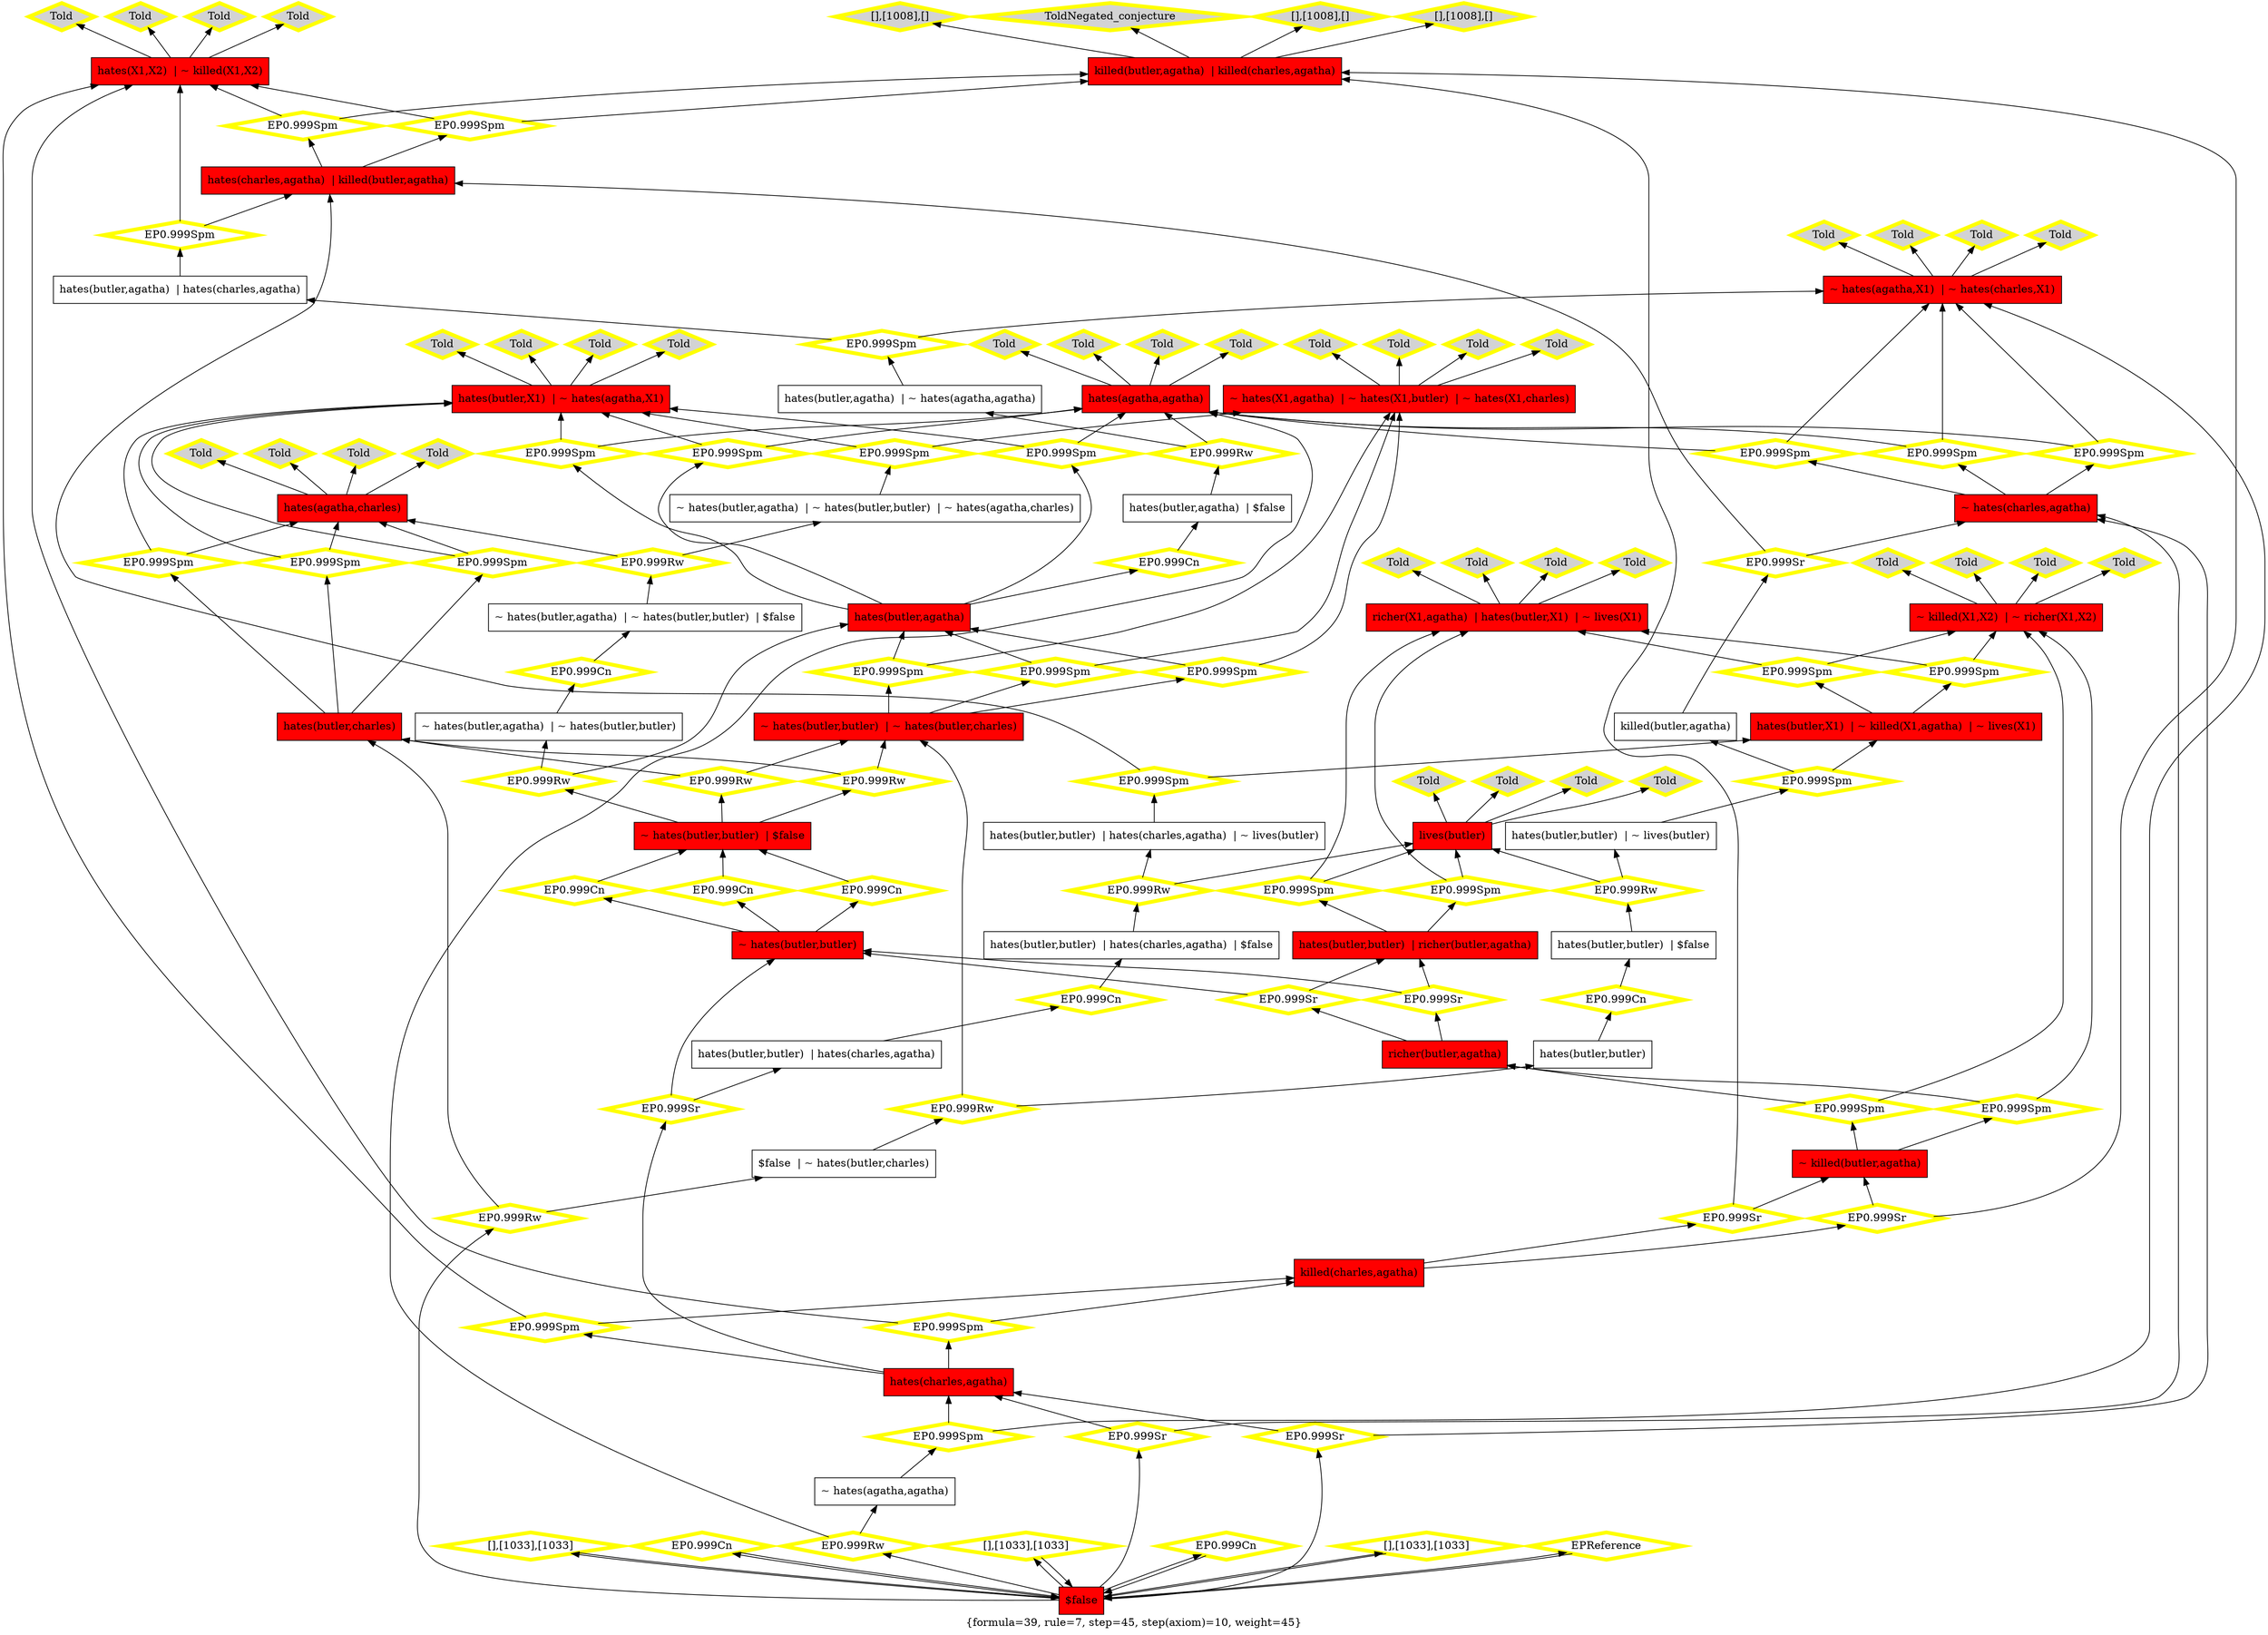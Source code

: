 digraph g 
{ rankdir=BT;
 labelloc=b label="{formula=39, rule=7, step=45, step(axiom)=10, weight=45}"  
 "x_957" [ color="black" shape="box" label="~ killed(X1,X2)  | ~ richer(X1,X2)" fillcolor="red" style="filled"  ];
  "x_846" [ color="black" shape="box" label="hates(butler,X1)  | ~ hates(agatha,X1)" fillcolor="red" style="filled"  ];
  "x_959" [ color="black" shape="box" label="~ hates(butler,agatha)  | ~ hates(butler,butler)  | $false" fillcolor="white" style="filled"  ];
  "x_849" [ color="black" shape="box" label="hates(butler,butler)  | richer(butler,agatha)" fillcolor="red" style="filled"  ];
  "x_966" [ color="black" shape="box" label="richer(butler,agatha)" fillcolor="red" style="filled"  ];
  "x_882" [ color="black" shape="box" label="hates(butler,agatha)" fillcolor="red" style="filled"  ];
  "x_1008" [ color="black" shape="box" label="killed(butler,agatha)  | killed(charles,agatha)" fillcolor="red" style="filled"  ];
  "x_1033" [ color="black" shape="box" label="$false" fillcolor="red" style="filled"  ];
  "x_1008" [ color="black" shape="box" label="killed(butler,agatha)  | killed(charles,agatha)" fillcolor="red" style="filled"  ];
  "x_1029" [ color="black" shape="box" label="~ hates(X1,agatha)  | ~ hates(X1,butler)  | ~ hates(X1,charles)" fillcolor="red" style="filled"  ];
  "x_1003" [ URL="http://inference-web.org/proofs/tptp/Solutions/PUZ/PUZ001-1/EP---1.1/answer.owl#ns_9_conclusion" color="black" shape="box" label="hates(X1,X2)  | ~ killed(X1,X2)" fillcolor="red" style="filled"  ];
  "x_974" [ URL="http://inference-web.org/proofs/tptp/Solutions/PUZ/PUZ001-1/EP---1.1/answer.owl#ns_29_conclusion" color="black" shape="box" label="hates(butler,butler)  | ~ lives(butler)" fillcolor="white" style="filled"  ];
  "x_858" [ URL="http://inference-web.org/proofs/tptp/Solutions/PUZ/PUZ001-1/EP---1.1/answer.owl#ns_18_conclusion" color="black" shape="box" label="hates(butler,X1)  | ~ killed(X1,agatha)  | ~ lives(X1)" fillcolor="red" style="filled"  ];
  "x_861" [ color="black" shape="box" label="~ hates(agatha,agatha)" fillcolor="white" style="filled"  ];
  "x_1055" [ color="black" shape="box" label="~ hates(charles,agatha)" fillcolor="red" style="filled"  ];
  "x_849" [ color="black" shape="box" label="hates(butler,butler)  | richer(butler,agatha)" fillcolor="red" style="filled"  ];
  "x_1005" [ color="black" shape="box" label="~ hates(butler,butler)  | $false" fillcolor="red" style="filled"  ];
  "x_1033" [ color="black" shape="box" label="$false" fillcolor="red" style="filled"  ];
  "x_863" [ color="black" shape="box" label="hates(agatha,charles)" fillcolor="red" style="filled"  ];
  "x_1033" [ URL="http://inference-web.org/proofs/tptp/Solutions/PUZ/PUZ001-1/EP---1.1/answer.owl#ns_35_conclusion" color="black" shape="box" label="$false" fillcolor="red" style="filled"  ];
  "x_884" [ color="black" shape="box" label="~ hates(butler,butler)" fillcolor="red" style="filled"  ];
  "x_988" [ color="black" shape="box" label="hates(butler,agatha)  | hates(charles,agatha)" fillcolor="white" style="filled"  ];
  "x_901" [ URL="http://inference-web.org/proofs/tptp/Solutions/PUZ/PUZ001-1/EP---1.1/answer.owl#ns_11_conclusion" color="black" shape="box" label="richer(X1,agatha)  | hates(butler,X1)  | ~ lives(X1)" fillcolor="red" style="filled"  ];
  "x_882" [ URL="http://inference-web.org/proofs/tptp/Solutions/PUZ/PUZ001-1/EP---1.1/answer.owl#ns_14_conclusion" color="black" shape="box" label="hates(butler,agatha)" fillcolor="red" style="filled"  ];
  "x_995" [ color="black" shape="box" label="hates(butler,butler)  | hates(charles,agatha)" fillcolor="white" style="filled"  ];
  "x_1003" [ color="black" shape="box" label="hates(X1,X2)  | ~ killed(X1,X2)" fillcolor="red" style="filled"  ];
  "x_868" [ color="black" shape="box" label="hates(charles,agatha)" fillcolor="red" style="filled"  ];
  "x_999" [ color="black" shape="box" label="~ killed(butler,agatha)" fillcolor="red" style="filled"  ];
  "x_1001" [ color="black" shape="box" label="hates(butler,agatha)  | $false" fillcolor="white" style="filled"  ];
  "x_966" [ color="black" shape="box" label="richer(butler,agatha)" fillcolor="red" style="filled"  ];
  "x_1052" [ color="black" shape="box" label="hates(agatha,agatha)" fillcolor="red" style="filled"  ];
  "x_1052" [ color="black" shape="box" label="hates(agatha,agatha)" fillcolor="red" style="filled"  ];
  "x_1003" [ color="black" shape="box" label="hates(X1,X2)  | ~ killed(X1,X2)" fillcolor="red" style="filled"  ];
  "x_1004" [ color="black" shape="box" label="lives(butler)" fillcolor="red" style="filled"  ];
  "x_1005" [ color="black" shape="box" label="$false  | ~ hates(butler,butler)" fillcolor="red" style="filled"  ];
  "x_873" [ color="black" shape="box" label="~ hates(butler,agatha)  | ~ hates(butler,butler)  | ~ hates(agatha,charles)" fillcolor="white" style="filled"  ];
  "x_1033" [ color="black" shape="box" label="$false" fillcolor="red" style="filled"  ];
  "x_901" [ color="black" shape="box" label="richer(X1,agatha)  | hates(butler,X1)  | ~ lives(X1)" fillcolor="red" style="filled"  ];
  "x_1008" [ color="black" shape="box" label="killed(butler,agatha)  | killed(charles,agatha)" fillcolor="red" style="filled"  ];
  "x_1003" [ color="black" shape="box" label="hates(X1,X2)  | ~ killed(X1,X2)" fillcolor="red" style="filled"  ];
  "x_1055" [ color="black" shape="box" label="~ hates(charles,agatha)" fillcolor="red" style="filled"  ];
  "x_1033" [ color="black" shape="box" label="$false" fillcolor="red" style="filled"  ];
  "x_893" [ URL="http://inference-web.org/proofs/tptp/Solutions/PUZ/PUZ001-1/EP---1.1/answer.owl#ns_15_conclusion" color="black" shape="box" label="hates(butler,charles)" fillcolor="red" style="filled"  ];
  "x_882" [ color="black" shape="box" label="hates(butler,agatha)" fillcolor="red" style="filled"  ];
  "x_884" [ color="black" shape="box" label="~ hates(butler,butler)" fillcolor="red" style="filled"  ];
  "x_868" [ color="black" shape="box" label="hates(charles,agatha)" fillcolor="red" style="filled"  ];
  "x_1004" [ color="black" shape="box" label="lives(butler)" fillcolor="red" style="filled"  ];
  "x_863" [ color="black" shape="box" label="hates(agatha,charles)" fillcolor="red" style="filled"  ];
  "x_1033" [ URL="http://inference-web.org/proofs/tptp/Solutions/PUZ/PUZ001-1/EP---1.1/answer.owl#ns_33_conclusion" color="black" shape="box" label="$false  | $false" fillcolor="red" style="filled"  ];
  "x_1025" [ color="black" shape="box" label="~ hates(agatha,X1)  | ~ hates(charles,X1)" fillcolor="red" style="filled"  ];
  "x_1025" [ URL="http://inference-web.org/proofs/tptp/Solutions/PUZ/PUZ001-1/EP---1.1/answer.owl#ns_5_conclusion" color="black" shape="box" label="~ hates(agatha,X1)  | ~ hates(charles,X1)" fillcolor="red" style="filled"  ];
  "x_893" [ color="black" shape="box" label="hates(butler,charles)" fillcolor="red" style="filled"  ];
  "x_901" [ color="black" shape="box" label="richer(X1,agatha)  | hates(butler,X1)  | ~ lives(X1)" fillcolor="red" style="filled"  ];
  "x_1029" [ color="black" shape="box" label="~ hates(X1,agatha)  | ~ hates(X1,butler)  | ~ hates(X1,charles)" fillcolor="red" style="filled"  ];
  "x_1028" [ URL="http://inference-web.org/proofs/tptp/Solutions/PUZ/PUZ001-1/EP---1.1/answer.owl#ns_31_conclusion" color="black" shape="box" label="hates(butler,butler)" fillcolor="white" style="filled"  ];
  "x_1030" [ color="black" shape="box" label="~ hates(butler,agatha)  | ~ hates(butler,butler)" fillcolor="white" style="filled"  ];
  "x_900" [ color="black" shape="box" label="hates(butler,agatha)  | ~ hates(agatha,agatha)" fillcolor="white" style="filled"  ];
  "x_901" [ color="black" shape="box" label="richer(X1,agatha)  | hates(butler,X1)  | ~ lives(X1)" fillcolor="red" style="filled"  ];
  "x_1033" [ URL="http://inference-web.org/proofs/tptp/Solutions/PUZ/PUZ001-1/EP---1.1/answer.owl#ns_34_conclusion" color="black" shape="box" label="$false" fillcolor="red" style="filled"  ];
  "x_1033" [ color="black" shape="box" label="$false" fillcolor="red" style="filled"  ];
  "x_902" [ color="black" shape="box" label="~ hates(butler,butler)  | ~ hates(butler,charles)" fillcolor="red" style="filled"  ];
  "x_924" [ URL="http://inference-web.org/proofs/tptp/Solutions/PUZ/PUZ001-1/EP---1.1/answer.owl#ns_13_conclusion" color="black" shape="box" label="hates(charles,agatha)  | killed(butler,agatha)" fillcolor="red" style="filled"  ];
  "x_863" [ color="black" shape="box" label="hates(agatha,charles)" fillcolor="red" style="filled"  ];
  "x_1033" [ color="black" shape="box" label="$false" fillcolor="red" style="filled"  ];
  "x_1004" [ URL="http://inference-web.org/proofs/tptp/Solutions/PUZ/PUZ001-1/EP---1.1/answer.owl#ns_2_conclusion" color="black" shape="box" label="lives(butler)" fillcolor="red" style="filled"  ];
  "x_957" [ color="black" shape="box" label="~ killed(X1,X2)  | ~ richer(X1,X2)" fillcolor="red" style="filled"  ];
  "x_1025" [ color="black" shape="box" label="~ hates(agatha,X1)  | ~ hates(charles,X1)" fillcolor="red" style="filled"  ];
  "x_902" [ color="black" shape="box" label="~ hates(butler,butler)  | ~ hates(butler,charles)" fillcolor="red" style="filled"  ];
  "x_1004" [ color="black" shape="box" label="lives(butler)" fillcolor="red" style="filled"  ];
  "x_846" [ color="black" shape="box" label="hates(butler,X1)  | ~ hates(agatha,X1)" fillcolor="red" style="filled"  ];
  "x_1008" [ URL="http://inference-web.org/proofs/tptp/Solutions/PUZ/PUZ001-1/EP---1.1/answer.owl#ns_12_conclusion" color="black" shape="box" label="killed(butler,agatha)  | killed(charles,agatha)" fillcolor="red" style="filled"  ];
  "x_858" [ color="black" shape="box" label="hates(butler,X1)  | ~ killed(X1,agatha)  | ~ lives(X1)" fillcolor="red" style="filled"  ];
  "x_1005" [ color="black" shape="box" label="~ hates(butler,butler)  | $false" fillcolor="red" style="filled"  ];
  "x_924" [ color="black" shape="box" label="hates(charles,agatha)  | killed(butler,agatha)" fillcolor="red" style="filled"  ];
  "x_1052" [ color="black" shape="box" label="hates(agatha,agatha)" fillcolor="red" style="filled"  ];
  "x_957" [ URL="http://inference-web.org/proofs/tptp/Solutions/PUZ/PUZ001-1/EP---1.1/answer.owl#ns_4_conclusion" color="black" shape="box" label="~ killed(X1,X2)  | ~ richer(X1,X2)" fillcolor="red" style="filled"  ];
  "x_1033" [ color="black" shape="box" label="$false" fillcolor="red" style="filled"  ];
  "x_1025" [ color="black" shape="box" label="~ hates(agatha,X1)  | ~ hates(charles,X1)" fillcolor="red" style="filled"  ];
  "x_1055" [ URL="http://inference-web.org/proofs/tptp/Solutions/PUZ/PUZ001-1/EP---1.1/answer.owl#ns_16_conclusion" color="black" shape="box" label="~ hates(charles,agatha)" fillcolor="red" style="filled"  ];
  "x_902" [ URL="http://inference-web.org/proofs/tptp/Solutions/PUZ/PUZ001-1/EP---1.1/answer.owl#ns_22_conclusion" color="black" shape="box" label="~ hates(butler,butler)  | ~ hates(butler,charles)" fillcolor="red" style="filled"  ];
  "x_868" [ color="black" shape="box" label="hates(charles,agatha)" fillcolor="red" style="filled"  ];
  "x_1080" [ color="black" shape="box" label="killed(charles,agatha)" fillcolor="red" style="filled"  ];
  "x_846" [ URL="http://inference-web.org/proofs/tptp/Solutions/PUZ/PUZ001-1/EP---1.1/answer.owl#ns_10_conclusion" color="black" shape="box" label="hates(butler,X1)  | ~ hates(agatha,X1)" fillcolor="red" style="filled"  ];
  "x_935" [ color="black" shape="box" label="hates(butler,butler)  | hates(charles,agatha)  | $false" fillcolor="white" style="filled"  ];
  "x_863" [ URL="http://inference-web.org/proofs/tptp/Solutions/PUZ/PUZ001-1/EP---1.1/answer.owl#ns_8_conclusion" color="black" shape="box" label="hates(agatha,charles)" fillcolor="red" style="filled"  ];
  "x_938" [ URL="http://inference-web.org/proofs/tptp/Solutions/PUZ/PUZ001-1/EP---1.1/answer.owl#ns_32_conclusion" color="black" shape="box" label="$false  | ~ hates(butler,charles)" fillcolor="white" style="filled"  ];
  "x_846" [ color="black" shape="box" label="hates(butler,X1)  | ~ hates(agatha,X1)" fillcolor="red" style="filled"  ];
  "x_957" [ color="black" shape="box" label="~ killed(X1,X2)  | ~ richer(X1,X2)" fillcolor="red" style="filled"  ];
  "x_999" [ color="black" shape="box" label="~ killed(butler,agatha)" fillcolor="red" style="filled"  ];
  "x_884" [ color="black" shape="box" label="~ hates(butler,butler)" fillcolor="red" style="filled"  ];
  "x_1052" [ URL="http://inference-web.org/proofs/tptp/Solutions/PUZ/PUZ001-1/EP---1.1/answer.owl#ns_7_conclusion" color="black" shape="box" label="hates(agatha,agatha)" fillcolor="red" style="filled"  ];
  "x_893" [ color="black" shape="box" label="hates(butler,charles)" fillcolor="red" style="filled"  ];
  "x_1029" [ color="black" shape="box" label="~ hates(X1,agatha)  | ~ hates(X1,butler)  | ~ hates(X1,charles)" fillcolor="red" style="filled"  ];
  "x_950" [ URL="http://inference-web.org/proofs/tptp/Solutions/PUZ/PUZ001-1/EP---1.1/answer.owl#ns_30_conclusion" color="black" shape="box" label="hates(butler,butler)  | $false" fillcolor="white" style="filled"  ];
  "x_1029" [ URL="http://inference-web.org/proofs/tptp/Solutions/PUZ/PUZ001-1/EP---1.1/answer.owl#ns_6_conclusion" color="black" shape="box" label="~ hates(X1,agatha)  | ~ hates(X1,butler)  | ~ hates(X1,charles)" fillcolor="red" style="filled"  ];
  "x_952" [ color="black" shape="box" label="hates(butler,butler)  | hates(charles,agatha)  | ~ lives(butler)" fillcolor="white" style="filled"  ];
  "x_1080" [ color="black" shape="box" label="killed(charles,agatha)" fillcolor="red" style="filled"  ];
  "x_1081" [ URL="http://inference-web.org/proofs/tptp/Solutions/PUZ/PUZ001-1/EP---1.1/answer.owl#ns_25_conclusion" color="black" shape="box" label="killed(butler,agatha)" fillcolor="white" style="filled"  ];
  "x_882" [ color="black" shape="box" label="hates(butler,agatha)" fillcolor="red" style="filled"  ];
  "-18798af8:1242f141842:-7596" [ URL="http://browser.inference-web.org/iwbrowser/BrowseNodeSet?url=http%3A%2F%2Finference-web.org%2Fproofs%2Ftptp%2FSolutions%2FPUZ%2FPUZ001-1%2FEP---1.1pre%2Fanswer.owl%23ns_27" color="yellow" shape="diamond" label="EP0.999Cn" fillcolor="white" style="filled" penwidth="5"  ];
  "x_995" -> "-18798af8:1242f141842:-7596";
  "-18798af8:1242f141842:-7596" -> "x_935";
  "-18798af8:1242f141842:-762e" [ URL="http://browser.inference-web.org/iwbrowser/BrowseNodeSet?url=http%3A%2F%2Finference-web.org%2Fproofs%2Ftptp%2FSolutions%2FPUZ%2FPUZ001-1%2FEP---1.1%2Fanswer.owl%23ns_2" color="yellow" shape="diamond" label="Told" fillcolor="lightgrey" style="filled" penwidth="5"  ];
  "x_1004" -> "-18798af8:1242f141842:-762e";
  "-18798af8:1242f141842:-76c9" [ URL="http://browser.inference-web.org/iwbrowser/BrowseNodeSet?url=http%3A%2F%2Finference-web.org%2Fproofs%2Ftptp%2FSolutions%2FPUZ%2FPUZ001-1%2FEP---0.999%2Fanswer.owl%23ns_11" color="yellow" shape="diamond" label="Told" fillcolor="lightgrey" style="filled" penwidth="5"  ];
  "x_901" -> "-18798af8:1242f141842:-76c9";
  "-18798af8:1242f141842:-76ba" [ URL="http://browser.inference-web.org/iwbrowser/BrowseNodeSet?url=http%3A%2F%2Finference-web.org%2Fproofs%2Ftptp%2FSolutions%2FPUZ%2FPUZ001-1%2FEP---0.999%2Fanswer.owl%23ns_9" color="yellow" shape="diamond" label="Told" fillcolor="lightgrey" style="filled" penwidth="5"  ];
  "x_1003" -> "-18798af8:1242f141842:-76ba";
  "-18798af8:1242f141842:-7607" [ URL="http://browser.inference-web.org/iwbrowser/BrowseNodeSet?url=http%3A%2F%2Finference-web.org%2Fproofs%2Ftptp%2FSolutions%2FPUZ%2FPUZ001-1%2FEP---1.1%2Fanswer.owl%23ns_14" color="yellow" shape="diamond" label="EP0.999Spm" fillcolor="white" style="filled" penwidth="5"  ];
  "x_882" -> "-18798af8:1242f141842:-7607";
  "-18798af8:1242f141842:-7607" -> "x_846";
  "-18798af8:1242f141842:-7607" -> "x_1052";
  "-18798af8:1242f141842:-7713" [ URL="http://browser.inference-web.org/iwbrowser/BrowseNodeSet?url=http%3A%2F%2Finference-web.org%2Fproofs%2Ftptp%2FSolutions%2FPUZ%2FPUZ001-1%2FEP---0.999%2Fanswer.owl%23ns_7" color="yellow" shape="diamond" label="Told" fillcolor="lightgrey" style="filled" penwidth="5"  ];
  "x_1052" -> "-18798af8:1242f141842:-7713";
  "-18798af8:1242f141842:-771d" [ URL="http://browser.inference-web.org/iwbrowser/BrowseNodeSet?url=http%3A%2F%2Finference-web.org%2Fproofs%2Ftptp%2FSolutions%2FPUZ%2FPUZ001-1%2FEP---0.999%2Fanswer.owl%23ns_33" color="yellow" shape="diamond" label="EP0.999Sr" fillcolor="white" style="filled" penwidth="5"  ];
  "x_1033" -> "-18798af8:1242f141842:-771d";
  "-18798af8:1242f141842:-771d" -> "x_868";
  "-18798af8:1242f141842:-771d" -> "x_1055";
  "-18798af8:1242f141842:-768e" [ URL="http://browser.inference-web.org/iwbrowser/BrowseNodeSet?url=http%3A%2F%2Finference-web.org%2Fproofs%2Ftptp%2FSolutions%2FPUZ%2FPUZ001-1%2FEP---1.0%2Fanswer.owl%23ns_29" color="yellow" shape="diamond" label="EP0.999Sr" fillcolor="white" style="filled" penwidth="5"  ];
  "x_966" -> "-18798af8:1242f141842:-768e";
  "-18798af8:1242f141842:-768e" -> "x_849";
  "-18798af8:1242f141842:-768e" -> "x_884";
  "-18798af8:1242f141842:-76d8" [ URL="http://browser.inference-web.org/iwbrowser/BrowseNodeSet?url=http%3A%2F%2Finference-web.org%2Fproofs%2Ftptp%2FSolutions%2FPUZ%2FPUZ001-1%2FEP---0.999%2Fanswer.owl%23ns_19" color="yellow" shape="diamond" label="EP0.999Spm" fillcolor="white" style="filled" penwidth="5"  ];
  "x_882" -> "-18798af8:1242f141842:-76d8";
  "-18798af8:1242f141842:-76d8" -> "x_846";
  "-18798af8:1242f141842:-76d8" -> "x_1052";
  "-18798af8:1242f141842:-75a5" [ URL="http://browser.inference-web.org/iwbrowser/BrowseNodeSet?url=http%3A%2F%2Finference-web.org%2Fproofs%2Ftptp%2FSolutions%2FPUZ%2FPUZ001-1%2FEP---1.1pre%2Fanswer.owl%23ns_18" color="yellow" shape="diamond" label="EP0.999Spm" fillcolor="white" style="filled" penwidth="5"  ];
  "x_873" -> "-18798af8:1242f141842:-75a5";
  "-18798af8:1242f141842:-75a5" -> "x_846";
  "-18798af8:1242f141842:-75a5" -> "x_1029";
  "-18798af8:1242f141842:-765d" [ URL="http://browser.inference-web.org/iwbrowser/BrowseNodeSet?url=http%3A%2F%2Finference-web.org%2Fproofs%2Ftptp%2FSolutions%2FPUZ%2FPUZ001-1%2FEP---1.0%2Fanswer.owl%23ns_2" color="yellow" shape="diamond" label="Told" fillcolor="lightgrey" style="filled" penwidth="5"  ];
  "x_1004" -> "-18798af8:1242f141842:-765d";
  "-18798af8:1242f141842:-75d9" [ URL="http://browser.inference-web.org/iwbrowser/BrowseNodeSet?url=http%3A%2F%2Finference-web.org%2Fproofs%2Ftptp%2FSolutions%2FPUZ%2FPUZ001-1%2FEP---1.1pre%2Fanswer.owl%23ns_38" color="yellow" shape="diamond" label="EP0.999Cn" fillcolor="white" style="filled" penwidth="5"  ];
  "x_884" -> "-18798af8:1242f141842:-75d9";
  "-18798af8:1242f141842:-75d9" -> "x_1005";
  "-18798af8:1242f141842:-759b" [ URL="http://browser.inference-web.org/iwbrowser/BrowseNodeSet?url=http%3A%2F%2Finference-web.org%2Fproofs%2Ftptp%2FSolutions%2FPUZ%2FPUZ001-1%2FEP---1.1pre%2Fanswer.owl%23ns_6" color="yellow" shape="diamond" label="Told" fillcolor="lightgrey" style="filled" penwidth="5"  ];
  "x_1029" -> "-18798af8:1242f141842:-759b";
  "-18798af8:1242f141842:-75bd" [ URL="http://browser.inference-web.org/iwbrowser/BrowseNodeSet?url=http%3A%2F%2Finference-web.org%2Fproofs%2Ftptp%2FSolutions%2FPUZ%2FPUZ001-1%2FEP---1.1pre%2Fanswer.owl%23ns_9" color="yellow" shape="diamond" label="Told" fillcolor="lightgrey" style="filled" penwidth="5"  ];
  "x_1003" -> "-18798af8:1242f141842:-75bd";
  "-18798af8:1242f141842:-7704" [ URL="http://browser.inference-web.org/iwbrowser/BrowseNodeSet?url=http%3A%2F%2Finference-web.org%2Fproofs%2Ftptp%2FSolutions%2FPUZ%2FPUZ001-1%2FEP---0.999%2Fanswer.owl%23ns_31" color="yellow" shape="diamond" label="EP0.999Sr" fillcolor="white" style="filled" penwidth="5"  ];
  "x_1080" -> "-18798af8:1242f141842:-7704";
  "-18798af8:1242f141842:-7704" -> "x_999";
  "-18798af8:1242f141842:-7704" -> "x_1008";
  "-18798af8:1242f141842:-75e3" [ URL="http://browser.inference-web.org/iwbrowser/BrowseNodeSet?url=http%3A%2F%2Finference-web.org%2Fproofs%2Ftptp%2FSolutions%2FPUZ%2FPUZ001-1%2FEP---1.1pre%2Fanswer.owl%23ns_41" color="yellow" shape="diamond" label="EP0.999Spm" fillcolor="white" style="filled" penwidth="5"  ];
  "x_861" -> "-18798af8:1242f141842:-75e3";
  "-18798af8:1242f141842:-75e3" -> "x_868";
  "-18798af8:1242f141842:-75e3" -> "x_1025";
  "-18798af8:1242f141842:-760d" [ URL="http://browser.inference-web.org/iwbrowser/BrowseNodeSet?url=http%3A%2F%2Finference-web.org%2Fproofs%2Ftptp%2FSolutions%2FPUZ%2FPUZ001-1%2FEP---1.1%2Fanswer.owl%23ns_4" color="yellow" shape="diamond" label="Told" fillcolor="lightgrey" style="filled" penwidth="5"  ];
  "x_957" -> "-18798af8:1242f141842:-760d";
  "-18798af8:1242f141842:-75b8" [ URL="http://browser.inference-web.org/iwbrowser/BrowseNodeSet?url=http%3A%2F%2Finference-web.org%2Fproofs%2Ftptp%2FSolutions%2FPUZ%2FPUZ001-1%2FEP---1.1pre%2Fanswer.owl%23ns_5" color="yellow" shape="diamond" label="Told" fillcolor="lightgrey" style="filled" penwidth="5"  ];
  "x_1025" -> "-18798af8:1242f141842:-75b8";
  "-18798af8:1242f141842:-7625" [ URL="http://browser.inference-web.org/iwbrowser/BrowseNodeSet?url=http%3A%2F%2Finference-web.org%2Fproofs%2Ftptp%2FSolutions%2FPUZ%2FPUZ001-1%2FEP---1.1%2Fanswer.owl%23ns_16" color="yellow" shape="diamond" label="EP0.999Spm" fillcolor="white" style="filled" penwidth="5"  ];
  "x_1055" -> "-18798af8:1242f141842:-7625";
  "-18798af8:1242f141842:-7625" -> "x_1025";
  "-18798af8:1242f141842:-7625" -> "x_1052";
  "-18798af8:1242f141842:-769d" [ URL="http://browser.inference-web.org/iwbrowser/BrowseNodeSet?url=http%3A%2F%2Finference-web.org%2Fproofs%2Ftptp%2FSolutions%2FPUZ%2FPUZ001-1%2FEP---1.0%2Fanswer.owl%23ns_32" color="yellow" shape="diamond" label="EP0.999Spm" fillcolor="white" style="filled" penwidth="5"  ];
  "x_868" -> "-18798af8:1242f141842:-769d";
  "-18798af8:1242f141842:-769d" -> "x_1003";
  "-18798af8:1242f141842:-769d" -> "x_1080";
  "-18798af8:1242f141842:-76a2" [ URL="http://browser.inference-web.org/iwbrowser/BrowseNodeSet?url=http%3A%2F%2Finference-web.org%2Fproofs%2Ftptp%2FSolutions%2FPUZ%2FPUZ001-1%2FEP---1.0%2Fanswer.owl%23ns_5" color="yellow" shape="diamond" label="Told" fillcolor="lightgrey" style="filled" penwidth="5"  ];
  "x_1025" -> "-18798af8:1242f141842:-76a2";
  "-18798af8:1242f141842:-764e" [ URL="http://browser.inference-web.org/iwbrowser/BrowseNodeSet?url=http%3A%2F%2Finference-web.org%2Fproofs%2Ftptp%2FSolutions%2FPUZ%2FPUZ001-1%2FEP---1.0%2Fanswer.owl%23ns_12" color="yellow" shape="diamond" label="[],[1008],[]" fillcolor="lightgrey" style="filled" penwidth="5"  ];
  "x_1008" -> "-18798af8:1242f141842:-764e";
  "-18798af8:1242f141842:-76e2" [ URL="http://browser.inference-web.org/iwbrowser/BrowseNodeSet?url=http%3A%2F%2Finference-web.org%2Fproofs%2Ftptp%2FSolutions%2FPUZ%2FPUZ001-1%2FEP---0.999%2Fanswer.owl%23ns_10" color="yellow" shape="diamond" label="Told" fillcolor="lightgrey" style="filled" penwidth="5"  ];
  "x_846" -> "-18798af8:1242f141842:-76e2";
  "-18798af8:1242f141842:-7698" [ URL="http://browser.inference-web.org/iwbrowser/BrowseNodeSet?url=http%3A%2F%2Finference-web.org%2Fproofs%2Ftptp%2FSolutions%2FPUZ%2FPUZ001-1%2FEP---1.0%2Fanswer.owl%23ns_31" color="yellow" shape="diamond" label="EP0.999Sr" fillcolor="white" style="filled" penwidth="5"  ];
  "x_1080" -> "-18798af8:1242f141842:-7698";
  "-18798af8:1242f141842:-7698" -> "x_999";
  "-18798af8:1242f141842:-7698" -> "x_1008";
  "-18798af8:1242f141842:-7667" [ URL="http://browser.inference-web.org/iwbrowser/BrowseNodeSet?url=http%3A%2F%2Finference-web.org%2Fproofs%2Ftptp%2FSolutions%2FPUZ%2FPUZ001-1%2FEP---1.0%2Fanswer.owl%23ns_6" color="yellow" shape="diamond" label="Told" fillcolor="lightgrey" style="filled" penwidth="5"  ];
  "x_1029" -> "-18798af8:1242f141842:-7667";
  "-18798af8:1242f141842:-7653" [ URL="http://browser.inference-web.org/iwbrowser/BrowseNodeSet?url=http%3A%2F%2Finference-web.org%2Fproofs%2Ftptp%2FSolutions%2FPUZ%2FPUZ001-1%2FEP---1.0%2Fanswer.owl%23ns_4" color="yellow" shape="diamond" label="Told" fillcolor="lightgrey" style="filled" penwidth="5"  ];
  "x_957" -> "-18798af8:1242f141842:-7653";
  "-18798af8:1242f141842:-75d0" [ URL="http://browser.inference-web.org/iwbrowser/BrowseNodeSet?url=http%3A%2F%2Finference-web.org%2Fproofs%2Ftptp%2FSolutions%2FPUZ%2FPUZ001-1%2FEP---1.1pre%2Fanswer.owl%23ns_35" color="yellow" shape="diamond" label="EP0.999Cn" fillcolor="white" style="filled" penwidth="5"  ];
  "x_882" -> "-18798af8:1242f141842:-75d0";
  "-18798af8:1242f141842:-75d0" -> "x_1001";
  "-18798af8:1242f141842:-7721" [ URL="http://browser.inference-web.org/iwbrowser/BrowseNodeSet?url=http%3A%2F%2Finference-web.org%2Fproofs%2Ftptp%2FSolutions%2FPUZ%2FPUZ001-1%2FEP---0.999%2Fanswer.owl%23answer" color="yellow" shape="diamond" label="[],[1033],[1033]" fillcolor="white" style="filled" penwidth="5"  ];
  "x_1033" -> "-18798af8:1242f141842:-7721";
  "-18798af8:1242f141842:-7721" -> "x_1033";
  "-18798af8:1242f141842:-75f1" [ URL="http://browser.inference-web.org/iwbrowser/BrowseNodeSet?url=http%3A%2F%2Finference-web.org%2Fproofs%2Ftptp%2FSolutions%2FPUZ%2FPUZ001-1%2FEP---1.1pre%2Fanswer.owl%23ns_44" color="yellow" shape="diamond" label="EP0.999Cn" fillcolor="white" style="filled" penwidth="5"  ];
  "x_1033" -> "-18798af8:1242f141842:-75f1";
  "-18798af8:1242f141842:-75f1" -> "x_1033";
  "-18798af8:1242f141842:-757e" [ URL="http://browser.inference-web.org/iwbrowser/BrowseNodeSet?url=http%3A%2F%2Finference-web.org%2Fproofs%2Ftptp%2FSolutions%2FPUZ%2FPUZ001-1%2FEP---1.1pre%2Fanswer.owl%23ns_11" color="yellow" shape="diamond" label="Told" fillcolor="lightgrey" style="filled" penwidth="5"  ];
  "x_901" -> "-18798af8:1242f141842:-757e";
  "-18798af8:1242f141842:-7588" [ URL="http://browser.inference-web.org/iwbrowser/BrowseNodeSet?url=http%3A%2F%2Finference-web.org%2Fproofs%2Ftptp%2FSolutions%2FPUZ%2FPUZ001-1%2FEP---1.1pre%2Fanswer.owl%23ns_25" color="yellow" shape="diamond" label="EP0.999Spm" fillcolor="white" style="filled" penwidth="5"  ];
  "x_952" -> "-18798af8:1242f141842:-7588";
  "-18798af8:1242f141842:-7588" -> "x_858";
  "-18798af8:1242f141842:-7588" -> "x_924";
  "-18798af8:1242f141842:-75c7" [ URL="http://browser.inference-web.org/iwbrowser/BrowseNodeSet?url=http%3A%2F%2Finference-web.org%2Fproofs%2Ftptp%2FSolutions%2FPUZ%2FPUZ001-1%2FEP---1.1pre%2Fanswer.owl%23ns_33" color="yellow" shape="diamond" label="EP0.999Spm" fillcolor="white" style="filled" penwidth="5"  ];
  "x_900" -> "-18798af8:1242f141842:-75c7";
  "-18798af8:1242f141842:-75c7" -> "x_988";
  "-18798af8:1242f141842:-75c7" -> "x_1025";
  "-18798af8:1242f141842:-76fa" [ URL="http://browser.inference-web.org/iwbrowser/BrowseNodeSet?url=http%3A%2F%2Finference-web.org%2Fproofs%2Ftptp%2FSolutions%2FPUZ%2FPUZ001-1%2FEP---0.999%2Fanswer.owl%23ns_29" color="yellow" shape="diamond" label="EP0.999Sr" fillcolor="white" style="filled" penwidth="5"  ];
  "x_966" -> "-18798af8:1242f141842:-76fa";
  "-18798af8:1242f141842:-76fa" -> "x_849";
  "-18798af8:1242f141842:-76fa" -> "x_884";
  "-18798af8:1242f141842:-766c" [ URL="http://browser.inference-web.org/iwbrowser/BrowseNodeSet?url=http%3A%2F%2Finference-web.org%2Fproofs%2Ftptp%2FSolutions%2FPUZ%2FPUZ001-1%2FEP---1.0%2Fanswer.owl%23ns_19" color="yellow" shape="diamond" label="EP0.999Spm" fillcolor="white" style="filled" penwidth="5"  ];
  "x_882" -> "-18798af8:1242f141842:-766c";
  "-18798af8:1242f141842:-766c" -> "x_846";
  "-18798af8:1242f141842:-766c" -> "x_1052";
  "-18798af8:1242f141842:-7646" [ URL="http://browser.inference-web.org/iwbrowser/BrowseNodeSet?url=http%3A%2F%2Finference-web.org%2Fproofs%2Ftptp%2FSolutions%2FPUZ%2FPUZ001-1%2FEP---1.1%2Fanswer.owl%23ns_10" color="yellow" shape="diamond" label="Told" fillcolor="lightgrey" style="filled" penwidth="5"  ];
  "x_846" -> "-18798af8:1242f141842:-7646";
  "-18798af8:1242f141842:-75af" [ URL="http://browser.inference-web.org/iwbrowser/BrowseNodeSet?url=http%3A%2F%2Finference-web.org%2Fproofs%2Ftptp%2FSolutions%2FPUZ%2FPUZ001-1%2FEP---1.1pre%2Fanswer.owl%23ns_19" color="yellow" shape="diamond" label="EP0.999Rw" fillcolor="white" style="filled" penwidth="5"  ];
  "x_959" -> "-18798af8:1242f141842:-75af";
  "-18798af8:1242f141842:-75af" -> "x_863";
  "-18798af8:1242f141842:-75af" -> "x_873";
  "-18798af8:1242f141842:-761f" [ URL="http://browser.inference-web.org/iwbrowser/BrowseNodeSet?url=http%3A%2F%2Finference-web.org%2Fproofs%2Ftptp%2FSolutions%2FPUZ%2FPUZ001-1%2FEP---1.1%2Fanswer.owl%23ns_5" color="yellow" shape="diamond" label="Told" fillcolor="lightgrey" style="filled" penwidth="5"  ];
  "x_1025" -> "-18798af8:1242f141842:-761f";
  "-18798af8:1242f141842:-7685" [ URL="http://browser.inference-web.org/iwbrowser/BrowseNodeSet?url=http%3A%2F%2Finference-web.org%2Fproofs%2Ftptp%2FSolutions%2FPUZ%2FPUZ001-1%2FEP---1.0%2Fanswer.owl%23ns_27" color="yellow" shape="diamond" label="EP0.999Rw" fillcolor="white" style="filled" penwidth="5"  ];
  "x_1005" -> "-18798af8:1242f141842:-7685";
  "-18798af8:1242f141842:-7685" -> "x_893";
  "-18798af8:1242f141842:-7685" -> "x_902";
  "-18798af8:1242f141842:-7604" [ URL="http://browser.inference-web.org/iwbrowser/BrowseNodeSet?url=http%3A%2F%2Finference-web.org%2Fproofs%2Ftptp%2FSolutions%2FPUZ%2FPUZ001-1%2FEP---1.1%2Fanswer.owl%23ns_6" color="yellow" shape="diamond" label="Told" fillcolor="lightgrey" style="filled" penwidth="5"  ];
  "x_1029" -> "-18798af8:1242f141842:-7604";
  "-18798af8:1242f141842:-762b" [ URL="http://browser.inference-web.org/iwbrowser/BrowseNodeSet?url=http%3A%2F%2Finference-web.org%2Fproofs%2Ftptp%2FSolutions%2FPUZ%2FPUZ001-1%2FEP---1.1%2Fanswer.owl%23ns_29" color="yellow" shape="diamond" label="EP0.999Spm" fillcolor="white" style="filled" penwidth="5"  ];
  "x_974" -> "-18798af8:1242f141842:-762b";
  "-18798af8:1242f141842:-762b" -> "x_858";
  "-18798af8:1242f141842:-762b" -> "x_1081";
  "-18798af8:1242f141842:-763f" [ URL="http://browser.inference-web.org/iwbrowser/BrowseNodeSet?url=http%3A%2F%2Finference-web.org%2Fproofs%2Ftptp%2FSolutions%2FPUZ%2FPUZ001-1%2FEP---1.1%2Fanswer.owl%23ns_33" color="yellow" shape="diamond" label="EP0.999Rw" fillcolor="white" style="filled" penwidth="5"  ];
  "x_1033" -> "-18798af8:1242f141842:-763f";
  "-18798af8:1242f141842:-763f" -> "x_893";
  "-18798af8:1242f141842:-763f" -> "x_938";
  "-18798af8:1242f141842:-75de" [ URL="http://browser.inference-web.org/iwbrowser/BrowseNodeSet?url=http%3A%2F%2Finference-web.org%2Fproofs%2Ftptp%2FSolutions%2FPUZ%2FPUZ001-1%2FEP---1.1pre%2Fanswer.owl%23ns_40" color="yellow" shape="diamond" label="EP0.999Sr" fillcolor="white" style="filled" penwidth="5"  ];
  "x_868" -> "-18798af8:1242f141842:-75de";
  "-18798af8:1242f141842:-75de" -> "x_884";
  "-18798af8:1242f141842:-75de" -> "x_995";
  "-18798af8:1242f141842:-76c4" [ URL="http://browser.inference-web.org/iwbrowser/BrowseNodeSet?url=http%3A%2F%2Finference-web.org%2Fproofs%2Ftptp%2FSolutions%2FPUZ%2FPUZ001-1%2FEP---0.999%2Fanswer.owl%23ns_4" color="yellow" shape="diamond" label="Told" fillcolor="lightgrey" style="filled" penwidth="5"  ];
  "x_957" -> "-18798af8:1242f141842:-76c4";
  "-18798af8:1242f141842:-76b0" [ URL="http://browser.inference-web.org/iwbrowser/BrowseNodeSet?url=http%3A%2F%2Finference-web.org%2Fproofs%2Ftptp%2FSolutions%2FPUZ%2FPUZ001-1%2FEP---1.0%2Fanswer.owl%23answer" color="yellow" shape="diamond" label="[],[1033],[1033]" fillcolor="white" style="filled" penwidth="5"  ];
  "x_1033" -> "-18798af8:1242f141842:-76b0";
  "-18798af8:1242f141842:-76b0" -> "x_1033";
  "-18798af8:1242f141842:-7613" [ URL="http://browser.inference-web.org/iwbrowser/BrowseNodeSet?url=http%3A%2F%2Finference-web.org%2Fproofs%2Ftptp%2FSolutions%2FPUZ%2FPUZ001-1%2FEP---1.1%2Fanswer.owl%23ns_18" color="yellow" shape="diamond" label="EP0.999Spm" fillcolor="white" style="filled" penwidth="5"  ];
  "x_858" -> "-18798af8:1242f141842:-7613";
  "-18798af8:1242f141842:-7613" -> "x_901";
  "-18798af8:1242f141842:-7613" -> "x_957";
  "-18798af8:1242f141842:-7671" [ URL="http://browser.inference-web.org/iwbrowser/BrowseNodeSet?url=http%3A%2F%2Finference-web.org%2Fproofs%2Ftptp%2FSolutions%2FPUZ%2FPUZ001-1%2FEP---1.0%2Fanswer.owl%23ns_22" color="yellow" shape="diamond" label="EP0.999Spm" fillcolor="white" style="filled" penwidth="5"  ];
  "x_902" -> "-18798af8:1242f141842:-7671";
  "-18798af8:1242f141842:-7671" -> "x_882";
  "-18798af8:1242f141842:-7671" -> "x_1029";
  "-18798af8:1242f141842:-75ff" [ URL="http://browser.inference-web.org/iwbrowser/BrowseNodeSet?url=http%3A%2F%2Finference-web.org%2Fproofs%2Ftptp%2FSolutions%2FPUZ%2FPUZ001-1%2FEP---1.1pre%2Fanswer.owl%23ns_13" color="yellow" shape="diamond" label="EP0.999Spm" fillcolor="white" style="filled" penwidth="5"  ];
  "x_924" -> "-18798af8:1242f141842:-75ff";
  "-18798af8:1242f141842:-75ff" -> "x_1003";
  "-18798af8:1242f141842:-75ff" -> "x_1008";
  "-18798af8:1242f141842:-770e" [ URL="http://browser.inference-web.org/iwbrowser/BrowseNodeSet?url=http%3A%2F%2Finference-web.org%2Fproofs%2Ftptp%2FSolutions%2FPUZ%2FPUZ001-1%2FEP---0.999%2Fanswer.owl%23ns_5" color="yellow" shape="diamond" label="Told" fillcolor="lightgrey" style="filled" penwidth="5"  ];
  "x_1025" -> "-18798af8:1242f141842:-770e";
  "-18798af8:1242f141842:-7633" [ URL="http://browser.inference-web.org/iwbrowser/BrowseNodeSet?url=http%3A%2F%2Finference-web.org%2Fproofs%2Ftptp%2FSolutions%2FPUZ%2FPUZ001-1%2FEP---1.1%2Fanswer.owl%23ns_31" color="yellow" shape="diamond" label="EP0.999Cn" fillcolor="white" style="filled" penwidth="5"  ];
  "x_1028" -> "-18798af8:1242f141842:-7633";
  "-18798af8:1242f141842:-7633" -> "x_950";
  "-18798af8:1242f141842:-75e8" [ URL="http://browser.inference-web.org/iwbrowser/BrowseNodeSet?url=http%3A%2F%2Finference-web.org%2Fproofs%2Ftptp%2FSolutions%2FPUZ%2FPUZ001-1%2FEP---1.1pre%2Fanswer.owl%23ns_7" color="yellow" shape="diamond" label="Told" fillcolor="lightgrey" style="filled" penwidth="5"  ];
  "x_1052" -> "-18798af8:1242f141842:-75e8";
  "-18798af8:1242f141842:-76ff" [ URL="http://browser.inference-web.org/iwbrowser/BrowseNodeSet?url=http%3A%2F%2Finference-web.org%2Fproofs%2Ftptp%2FSolutions%2FPUZ%2FPUZ001-1%2FEP---0.999%2Fanswer.owl%23ns_30" color="yellow" shape="diamond" label="EP0.999Spm" fillcolor="white" style="filled" penwidth="5"  ];
  "x_999" -> "-18798af8:1242f141842:-76ff";
  "-18798af8:1242f141842:-76ff" -> "x_957";
  "-18798af8:1242f141842:-76ff" -> "x_966";
  "-18798af8:1242f141842:-76b5" [ URL="http://browser.inference-web.org/iwbrowser/BrowseNodeSet?url=http%3A%2F%2Finference-web.org%2Fproofs%2Ftptp%2FSolutions%2FPUZ%2FPUZ001-1%2FEP---1.0%2Fanswer.owl%23ns_7" color="yellow" shape="diamond" label="Told" fillcolor="lightgrey" style="filled" penwidth="5"  ];
  "x_1052" -> "-18798af8:1242f141842:-76b5";
  "-18798af8:1242f141842:-7592" [ URL="http://browser.inference-web.org/iwbrowser/BrowseNodeSet?url=http%3A%2F%2Finference-web.org%2Fproofs%2Ftptp%2FSolutions%2FPUZ%2FPUZ001-1%2FEP---1.1pre%2Fanswer.owl%23ns_26" color="yellow" shape="diamond" label="EP0.999Rw" fillcolor="white" style="filled" penwidth="5"  ];
  "x_935" -> "-18798af8:1242f141842:-7592";
  "-18798af8:1242f141842:-7592" -> "x_952";
  "-18798af8:1242f141842:-7592" -> "x_1004";
  "-18798af8:1242f141842:-7709" [ URL="http://browser.inference-web.org/iwbrowser/BrowseNodeSet?url=http%3A%2F%2Finference-web.org%2Fproofs%2Ftptp%2FSolutions%2FPUZ%2FPUZ001-1%2FEP---0.999%2Fanswer.owl%23ns_32" color="yellow" shape="diamond" label="EP0.999Spm" fillcolor="white" style="filled" penwidth="5"  ];
  "x_868" -> "-18798af8:1242f141842:-7709";
  "-18798af8:1242f141842:-7709" -> "x_1003";
  "-18798af8:1242f141842:-7709" -> "x_1080";
  "-18798af8:1242f141842:-7610" [ URL="http://browser.inference-web.org/iwbrowser/BrowseNodeSet?url=http%3A%2F%2Finference-web.org%2Fproofs%2Ftptp%2FSolutions%2FPUZ%2FPUZ001-1%2FEP---1.1%2Fanswer.owl%23ns_11" color="yellow" shape="diamond" label="Told" fillcolor="lightgrey" style="filled" penwidth="5"  ];
  "x_901" -> "-18798af8:1242f141842:-7610";
  "-18798af8:1242f141842:-75cc" [ URL="http://browser.inference-web.org/iwbrowser/BrowseNodeSet?url=http%3A%2F%2Finference-web.org%2Fproofs%2Ftptp%2FSolutions%2FPUZ%2FPUZ001-1%2FEP---1.1pre%2Fanswer.owl%23ns_34" color="yellow" shape="diamond" label="EP0.999Rw" fillcolor="white" style="filled" penwidth="5"  ];
  "x_1001" -> "-18798af8:1242f141842:-75cc";
  "-18798af8:1242f141842:-75cc" -> "x_900";
  "-18798af8:1242f141842:-75cc" -> "x_1052";
  "-18798af8:1242f141842:-7689" [ URL="http://browser.inference-web.org/iwbrowser/BrowseNodeSet?url=http%3A%2F%2Finference-web.org%2Fproofs%2Ftptp%2FSolutions%2FPUZ%2FPUZ001-1%2FEP---1.0%2Fanswer.owl%23ns_28" color="yellow" shape="diamond" label="EP0.999Cn" fillcolor="white" style="filled" penwidth="5"  ];
  "x_884" -> "-18798af8:1242f141842:-7689";
  "-18798af8:1242f141842:-7689" -> "x_1005";
  "-18798af8:1242f141842:-760a" [ URL="http://browser.inference-web.org/iwbrowser/BrowseNodeSet?url=http%3A%2F%2Finference-web.org%2Fproofs%2Ftptp%2FSolutions%2FPUZ%2FPUZ001-1%2FEP---1.1%2Fanswer.owl%23ns_22" color="yellow" shape="diamond" label="EP0.999Spm" fillcolor="white" style="filled" penwidth="5"  ];
  "x_902" -> "-18798af8:1242f141842:-760a";
  "-18798af8:1242f141842:-760a" -> "x_882";
  "-18798af8:1242f141842:-760a" -> "x_1029";
  "-18798af8:1242f141842:-7718" [ URL="http://browser.inference-web.org/iwbrowser/BrowseNodeSet?url=http%3A%2F%2Finference-web.org%2Fproofs%2Ftptp%2FSolutions%2FPUZ%2FPUZ001-1%2FEP---0.999%2Fanswer.owl%23ns_13" color="yellow" shape="diamond" label="EP0.999Spm" fillcolor="white" style="filled" penwidth="5"  ];
  "x_1055" -> "-18798af8:1242f141842:-7718";
  "-18798af8:1242f141842:-7718" -> "x_1025";
  "-18798af8:1242f141842:-7718" -> "x_1052";
  "-18798af8:1242f141842:-7662" [ URL="http://browser.inference-web.org/iwbrowser/BrowseNodeSet?url=http%3A%2F%2Finference-web.org%2Fproofs%2Ftptp%2FSolutions%2FPUZ%2FPUZ001-1%2FEP---1.0%2Fanswer.owl%23ns_17" color="yellow" shape="diamond" label="EP0.999Spm" fillcolor="white" style="filled" penwidth="5"  ];
  "x_849" -> "-18798af8:1242f141842:-7662";
  "-18798af8:1242f141842:-7662" -> "x_901";
  "-18798af8:1242f141842:-7662" -> "x_1004";
  "-18798af8:1242f141842:-76f1" [ URL="http://browser.inference-web.org/iwbrowser/BrowseNodeSet?url=http%3A%2F%2Finference-web.org%2Fproofs%2Ftptp%2FSolutions%2FPUZ%2FPUZ001-1%2FEP---0.999%2Fanswer.owl%23ns_27" color="yellow" shape="diamond" label="EP0.999Rw" fillcolor="white" style="filled" penwidth="5"  ];
  "x_1005" -> "-18798af8:1242f141842:-76f1";
  "-18798af8:1242f141842:-76f1" -> "x_893";
  "-18798af8:1242f141842:-76f1" -> "x_902";
  "-18798af8:1242f141842:-75d5" [ URL="http://browser.inference-web.org/iwbrowser/BrowseNodeSet?url=http%3A%2F%2Finference-web.org%2Fproofs%2Ftptp%2FSolutions%2FPUZ%2FPUZ001-1%2FEP---1.1pre%2Fanswer.owl%23ns_37" color="yellow" shape="diamond" label="EP0.999Rw" fillcolor="white" style="filled" penwidth="5"  ];
  "x_1005" -> "-18798af8:1242f141842:-75d5";
  "-18798af8:1242f141842:-75d5" -> "x_882";
  "-18798af8:1242f141842:-75d5" -> "x_1030";
  "-18798af8:1242f141842:-7628" [ URL="http://browser.inference-web.org/iwbrowser/BrowseNodeSet?url=http%3A%2F%2Finference-web.org%2Fproofs%2Ftptp%2FSolutions%2FPUZ%2FPUZ001-1%2FEP---1.1%2Fanswer.owl%23ns_25" color="yellow" shape="diamond" label="EP0.999Sr" fillcolor="white" style="filled" penwidth="5"  ];
  "x_1081" -> "-18798af8:1242f141842:-7628";
  "-18798af8:1242f141842:-7628" -> "x_924";
  "-18798af8:1242f141842:-7628" -> "x_1055";
  "-18798af8:1242f141842:-75ed" [ URL="http://browser.inference-web.org/iwbrowser/BrowseNodeSet?url=http%3A%2F%2Finference-web.org%2Fproofs%2Ftptp%2FSolutions%2FPUZ%2FPUZ001-1%2FEP---1.1pre%2Fanswer.owl%23ns_43" color="yellow" shape="diamond" label="EP0.999Rw" fillcolor="white" style="filled" penwidth="5"  ];
  "x_1033" -> "-18798af8:1242f141842:-75ed";
  "-18798af8:1242f141842:-75ed" -> "x_861";
  "-18798af8:1242f141842:-75ed" -> "x_1052";
  "-18798af8:1242f141842:-758d" [ URL="http://browser.inference-web.org/iwbrowser/BrowseNodeSet?url=http%3A%2F%2Finference-web.org%2Fproofs%2Ftptp%2FSolutions%2FPUZ%2FPUZ001-1%2FEP---1.1pre%2Fanswer.owl%23ns_2" color="yellow" shape="diamond" label="Told" fillcolor="lightgrey" style="filled" penwidth="5"  ];
  "x_1004" -> "-18798af8:1242f141842:-758d";
  "-18798af8:1242f141842:-76d3" [ URL="http://browser.inference-web.org/iwbrowser/BrowseNodeSet?url=http%3A%2F%2Finference-web.org%2Fproofs%2Ftptp%2FSolutions%2FPUZ%2FPUZ001-1%2FEP---0.999%2Fanswer.owl%23ns_6" color="yellow" shape="diamond" label="Told" fillcolor="lightgrey" style="filled" penwidth="5"  ];
  "x_1029" -> "-18798af8:1242f141842:-76d3";
  "-18798af8:1242f141842:-7649" [ URL="http://browser.inference-web.org/iwbrowser/BrowseNodeSet?url=http%3A%2F%2Finference-web.org%2Fproofs%2Ftptp%2FSolutions%2FPUZ%2FPUZ001-1%2FEP---1.0%2Fanswer.owl%23ns_9" color="yellow" shape="diamond" label="Told" fillcolor="lightgrey" style="filled" penwidth="5"  ];
  "x_1003" -> "-18798af8:1242f141842:-7649";
  "-18798af8:1242f141842:-76e7" [ URL="http://browser.inference-web.org/iwbrowser/BrowseNodeSet?url=http%3A%2F%2Finference-web.org%2Fproofs%2Ftptp%2FSolutions%2FPUZ%2FPUZ001-1%2FEP---0.999%2Fanswer.owl%23ns_8" color="yellow" shape="diamond" label="Told" fillcolor="lightgrey" style="filled" penwidth="5"  ];
  "x_863" -> "-18798af8:1242f141842:-76e7";
  "-18798af8:1242f141842:-7658" [ URL="http://browser.inference-web.org/iwbrowser/BrowseNodeSet?url=http%3A%2F%2Finference-web.org%2Fproofs%2Ftptp%2FSolutions%2FPUZ%2FPUZ001-1%2FEP---1.0%2Fanswer.owl%23ns_11" color="yellow" shape="diamond" label="Told" fillcolor="lightgrey" style="filled" penwidth="5"  ];
  "x_901" -> "-18798af8:1242f141842:-7658";
  "-18798af8:1242f141842:-76ec" [ URL="http://browser.inference-web.org/iwbrowser/BrowseNodeSet?url=http%3A%2F%2Finference-web.org%2Fproofs%2Ftptp%2FSolutions%2FPUZ%2FPUZ001-1%2FEP---0.999%2Fanswer.owl%23ns_20" color="yellow" shape="diamond" label="EP0.999Spm" fillcolor="white" style="filled" penwidth="5"  ];
  "x_893" -> "-18798af8:1242f141842:-76ec";
  "-18798af8:1242f141842:-76ec" -> "x_846";
  "-18798af8:1242f141842:-76ec" -> "x_863";
  "-18798af8:1242f141842:-7639" [ URL="http://browser.inference-web.org/iwbrowser/BrowseNodeSet?url=http%3A%2F%2Finference-web.org%2Fproofs%2Ftptp%2FSolutions%2FPUZ%2FPUZ001-1%2FEP---1.1%2Fanswer.owl%23ns_8" color="yellow" shape="diamond" label="Told" fillcolor="lightgrey" style="filled" penwidth="5"  ];
  "x_863" -> "-18798af8:1242f141842:-7639";
  "-18798af8:1242f141842:-7693" [ URL="http://browser.inference-web.org/iwbrowser/BrowseNodeSet?url=http%3A%2F%2Finference-web.org%2Fproofs%2Ftptp%2FSolutions%2FPUZ%2FPUZ001-1%2FEP---1.0%2Fanswer.owl%23ns_30" color="yellow" shape="diamond" label="EP0.999Spm" fillcolor="white" style="filled" penwidth="5"  ];
  "x_999" -> "-18798af8:1242f141842:-7693";
  "-18798af8:1242f141842:-7693" -> "x_957";
  "-18798af8:1242f141842:-7693" -> "x_966";
  "-18798af8:1242f141842:-75a0" [ URL="http://browser.inference-web.org/iwbrowser/BrowseNodeSet?url=http%3A%2F%2Finference-web.org%2Fproofs%2Ftptp%2FSolutions%2FPUZ%2FPUZ001-1%2FEP---1.1pre%2Fanswer.owl%23ns_10" color="yellow" shape="diamond" label="Told" fillcolor="lightgrey" style="filled" penwidth="5"  ];
  "x_846" -> "-18798af8:1242f141842:-75a0";
  "-18798af8:1242f141842:-7631" [ URL="http://browser.inference-web.org/iwbrowser/BrowseNodeSet?url=http%3A%2F%2Finference-web.org%2Fproofs%2Ftptp%2FSolutions%2FPUZ%2FPUZ001-1%2FEP---1.1%2Fanswer.owl%23ns_30" color="yellow" shape="diamond" label="EP0.999Rw" fillcolor="white" style="filled" penwidth="5"  ];
  "x_950" -> "-18798af8:1242f141842:-7631";
  "-18798af8:1242f141842:-7631" -> "x_974";
  "-18798af8:1242f141842:-7631" -> "x_1004";
  "-18798af8:1242f141842:-7619" [ URL="http://browser.inference-web.org/iwbrowser/BrowseNodeSet?url=http%3A%2F%2Finference-web.org%2Fproofs%2Ftptp%2FSolutions%2FPUZ%2FPUZ001-1%2FEP---1.1%2Fanswer.owl%23ns_12" color="yellow" shape="diamond" label="ToldNegated_conjecture" fillcolor="lightgrey" style="filled" penwidth="5"  ];
  "x_1008" -> "-18798af8:1242f141842:-7619";
  "-18798af8:1242f141842:-7641" [ URL="http://browser.inference-web.org/iwbrowser/BrowseNodeSet?url=http%3A%2F%2Finference-web.org%2Fproofs%2Ftptp%2FSolutions%2FPUZ%2FPUZ001-1%2FEP---1.1%2Fanswer.owl%23ns_34" color="yellow" shape="diamond" label="EP0.999Cn" fillcolor="white" style="filled" penwidth="5"  ];
  "x_1033" -> "-18798af8:1242f141842:-7641";
  "-18798af8:1242f141842:-7641" -> "x_1033";
  "-18798af8:1242f141842:-7622" [ URL="http://browser.inference-web.org/iwbrowser/BrowseNodeSet?url=http%3A%2F%2Finference-web.org%2Fproofs%2Ftptp%2FSolutions%2FPUZ%2FPUZ001-1%2FEP---1.1%2Fanswer.owl%23ns_7" color="yellow" shape="diamond" label="Told" fillcolor="lightgrey" style="filled" penwidth="5"  ];
  "x_1052" -> "-18798af8:1242f141842:-7622";
  "-18798af8:1242f141842:-75b3" [ URL="http://browser.inference-web.org/iwbrowser/BrowseNodeSet?url=http%3A%2F%2Finference-web.org%2Fproofs%2Ftptp%2FSolutions%2FPUZ%2FPUZ001-1%2FEP---1.1pre%2Fanswer.owl%23ns_20" color="yellow" shape="diamond" label="EP0.999Cn" fillcolor="white" style="filled" penwidth="5"  ];
  "x_1030" -> "-18798af8:1242f141842:-75b3";
  "-18798af8:1242f141842:-75b3" -> "x_959";
  "-18798af8:1242f141842:-7579" [ URL="http://browser.inference-web.org/iwbrowser/BrowseNodeSet?url=http%3A%2F%2Finference-web.org%2Fproofs%2Ftptp%2FSolutions%2FPUZ%2FPUZ001-1%2FEP---1.1pre%2Fanswer.owl%23ns_4" color="yellow" shape="diamond" label="Told" fillcolor="lightgrey" style="filled" penwidth="5"  ];
  "x_957" -> "-18798af8:1242f141842:-7579";
  "-18798af8:1242f141842:-7636" [ URL="http://browser.inference-web.org/iwbrowser/BrowseNodeSet?url=http%3A%2F%2Finference-web.org%2Fproofs%2Ftptp%2FSolutions%2FPUZ%2FPUZ001-1%2FEP---1.1%2Fanswer.owl%23ns_32" color="yellow" shape="diamond" label="EP0.999Rw" fillcolor="white" style="filled" penwidth="5"  ];
  "x_938" -> "-18798af8:1242f141842:-7636";
  "-18798af8:1242f141842:-7636" -> "x_902";
  "-18798af8:1242f141842:-7636" -> "x_1028";
  "-18798af8:1242f141842:-763c" [ URL="http://browser.inference-web.org/iwbrowser/BrowseNodeSet?url=http%3A%2F%2Finference-web.org%2Fproofs%2Ftptp%2FSolutions%2FPUZ%2FPUZ001-1%2FEP---1.1%2Fanswer.owl%23ns_15" color="yellow" shape="diamond" label="EP0.999Spm" fillcolor="white" style="filled" penwidth="5"  ];
  "x_893" -> "-18798af8:1242f141842:-763c";
  "-18798af8:1242f141842:-763c" -> "x_846";
  "-18798af8:1242f141842:-763c" -> "x_863";
  "-18798af8:1242f141842:-75aa" [ URL="http://browser.inference-web.org/iwbrowser/BrowseNodeSet?url=http%3A%2F%2Finference-web.org%2Fproofs%2Ftptp%2FSolutions%2FPUZ%2FPUZ001-1%2FEP---1.1pre%2Fanswer.owl%23ns_8" color="yellow" shape="diamond" label="Told" fillcolor="lightgrey" style="filled" penwidth="5"  ];
  "x_863" -> "-18798af8:1242f141842:-75aa";
  "-18798af8:1242f141842:-76a7" [ URL="http://browser.inference-web.org/iwbrowser/BrowseNodeSet?url=http%3A%2F%2Finference-web.org%2Fproofs%2Ftptp%2FSolutions%2FPUZ%2FPUZ001-1%2FEP---1.0%2Fanswer.owl%23ns_13" color="yellow" shape="diamond" label="EP0.999Spm" fillcolor="white" style="filled" penwidth="5"  ];
  "x_1055" -> "-18798af8:1242f141842:-76a7";
  "-18798af8:1242f141842:-76a7" -> "x_1025";
  "-18798af8:1242f141842:-76a7" -> "x_1052";
  "-18798af8:1242f141842:-76ac" [ URL="http://browser.inference-web.org/iwbrowser/BrowseNodeSet?url=http%3A%2F%2Finference-web.org%2Fproofs%2Ftptp%2FSolutions%2FPUZ%2FPUZ001-1%2FEP---1.0%2Fanswer.owl%23ns_33" color="yellow" shape="diamond" label="EP0.999Sr" fillcolor="white" style="filled" penwidth="5"  ];
  "x_1033" -> "-18798af8:1242f141842:-76ac";
  "-18798af8:1242f141842:-76ac" -> "x_868";
  "-18798af8:1242f141842:-76ac" -> "x_1055";
  "-18798af8:1242f141842:-75fa" [ URL="http://browser.inference-web.org/iwbrowser/BrowseNodeSet?url=http%3A%2F%2Finference-web.org%2Fproofs%2Ftptp%2FSolutions%2FPUZ%2FPUZ001-1%2FEP---1.1pre%2Fanswer.owl%23ns_12" color="yellow" shape="diamond" label="[],[1008],[]" fillcolor="lightgrey" style="filled" penwidth="5"  ];
  "x_1008" -> "-18798af8:1242f141842:-75fa";
  "-18798af8:1242f141842:-7616" [ URL="http://browser.inference-web.org/iwbrowser/BrowseNodeSet?url=http%3A%2F%2Finference-web.org%2Fproofs%2Ftptp%2FSolutions%2FPUZ%2FPUZ001-1%2FEP---1.1%2Fanswer.owl%23ns_9" color="yellow" shape="diamond" label="Told" fillcolor="lightgrey" style="filled" penwidth="5"  ];
  "x_1003" -> "-18798af8:1242f141842:-7616";
  "-18798af8:1242f141842:-7680" [ URL="http://browser.inference-web.org/iwbrowser/BrowseNodeSet?url=http%3A%2F%2Finference-web.org%2Fproofs%2Ftptp%2FSolutions%2FPUZ%2FPUZ001-1%2FEP---1.0%2Fanswer.owl%23ns_20" color="yellow" shape="diamond" label="EP0.999Spm" fillcolor="white" style="filled" penwidth="5"  ];
  "x_893" -> "-18798af8:1242f141842:-7680";
  "-18798af8:1242f141842:-7680" -> "x_846";
  "-18798af8:1242f141842:-7680" -> "x_863";
  "-18798af8:1242f141842:-76dd" [ URL="http://browser.inference-web.org/iwbrowser/BrowseNodeSet?url=http%3A%2F%2Finference-web.org%2Fproofs%2Ftptp%2FSolutions%2FPUZ%2FPUZ001-1%2FEP---0.999%2Fanswer.owl%23ns_22" color="yellow" shape="diamond" label="EP0.999Spm" fillcolor="white" style="filled" penwidth="5"  ];
  "x_902" -> "-18798af8:1242f141842:-76dd";
  "-18798af8:1242f141842:-76dd" -> "x_882";
  "-18798af8:1242f141842:-76dd" -> "x_1029";
  "-18798af8:1242f141842:-761c" [ URL="http://browser.inference-web.org/iwbrowser/BrowseNodeSet?url=http%3A%2F%2Finference-web.org%2Fproofs%2Ftptp%2FSolutions%2FPUZ%2FPUZ001-1%2FEP---1.1%2Fanswer.owl%23ns_13" color="yellow" shape="diamond" label="EP0.999Spm" fillcolor="white" style="filled" penwidth="5"  ];
  "x_924" -> "-18798af8:1242f141842:-761c";
  "-18798af8:1242f141842:-761c" -> "x_1003";
  "-18798af8:1242f141842:-761c" -> "x_1008";
  "-18798af8:1242f141842:-75f5" [ URL="http://browser.inference-web.org/iwbrowser/BrowseNodeSet?url=http%3A%2F%2Finference-web.org%2Fproofs%2Ftptp%2FSolutions%2FPUZ%2FPUZ001-1%2FEP---1.1pre%2Fanswer.owl%23answer" color="yellow" shape="diamond" label="[],[1033],[1033]" fillcolor="white" style="filled" penwidth="5"  ];
  "x_1033" -> "-18798af8:1242f141842:-75f5";
  "-18798af8:1242f141842:-75f5" -> "x_1033";
  "-18798af8:1242f141842:-7726" [ URL="http://browser.inference-web.org/iwbrowser/BrowseNodeSet?url=http%3A%2F%2Finference-web.org%2Fproofs%2Ftptp%2FSolutions%2FPUZ%2FPUZ001-1%2FEP---0.999%2Fanswer.owl%23ns_2" color="yellow" shape="diamond" label="Told" fillcolor="lightgrey" style="filled" penwidth="5"  ];
  "x_1004" -> "-18798af8:1242f141842:-7726";
  "-18798af8:1242f141842:-75c2" [ URL="http://browser.inference-web.org/iwbrowser/BrowseNodeSet?url=http%3A%2F%2Finference-web.org%2Fproofs%2Ftptp%2FSolutions%2FPUZ%2FPUZ001-1%2FEP---1.1pre%2Fanswer.owl%23ns_24" color="yellow" shape="diamond" label="EP0.999Spm" fillcolor="white" style="filled" penwidth="5"  ];
  "x_988" -> "-18798af8:1242f141842:-75c2";
  "-18798af8:1242f141842:-75c2" -> "x_924";
  "-18798af8:1242f141842:-75c2" -> "x_1003";
  "-18798af8:1242f141842:-7676" [ URL="http://browser.inference-web.org/iwbrowser/BrowseNodeSet?url=http%3A%2F%2Finference-web.org%2Fproofs%2Ftptp%2FSolutions%2FPUZ%2FPUZ001-1%2FEP---1.0%2Fanswer.owl%23ns_10" color="yellow" shape="diamond" label="Told" fillcolor="lightgrey" style="filled" penwidth="5"  ];
  "x_846" -> "-18798af8:1242f141842:-7676";
  "-18798af8:1242f141842:-76f5" [ URL="http://browser.inference-web.org/iwbrowser/BrowseNodeSet?url=http%3A%2F%2Finference-web.org%2Fproofs%2Ftptp%2FSolutions%2FPUZ%2FPUZ001-1%2FEP---0.999%2Fanswer.owl%23ns_28" color="yellow" shape="diamond" label="EP0.999Cn" fillcolor="white" style="filled" penwidth="5"  ];
  "x_884" -> "-18798af8:1242f141842:-76f5";
  "-18798af8:1242f141842:-76f5" -> "x_1005";
  "-18798af8:1242f141842:-7583" [ URL="http://browser.inference-web.org/iwbrowser/BrowseNodeSet?url=http%3A%2F%2Finference-web.org%2Fproofs%2Ftptp%2FSolutions%2FPUZ%2FPUZ001-1%2FEP---1.1pre%2Fanswer.owl%23ns_14" color="yellow" shape="diamond" label="EP0.999Spm" fillcolor="white" style="filled" penwidth="5"  ];
  "x_858" -> "-18798af8:1242f141842:-7583";
  "-18798af8:1242f141842:-7583" -> "x_901";
  "-18798af8:1242f141842:-7583" -> "x_957";
  "-18798af8:1242f141842:-7643" [ URL="http://browser.inference-web.org/iwbrowser/BrowseNodeSet?url=http%3A%2F%2Finference-web.org%2Fproofs%2Ftptp%2FSolutions%2FPUZ%2FPUZ001-1%2FEP---1.1%2Fanswer.owl%23answer" color="yellow" shape="diamond" label="EPReference" fillcolor="white" style="filled" penwidth="5"  ];
  "x_1033" -> "-18798af8:1242f141842:-7643";
  "-18798af8:1242f141842:-7643" -> "x_1033";
  "-18798af8:1242f141842:-76ce" [ URL="http://browser.inference-web.org/iwbrowser/BrowseNodeSet?url=http%3A%2F%2Finference-web.org%2Fproofs%2Ftptp%2FSolutions%2FPUZ%2FPUZ001-1%2FEP---0.999%2Fanswer.owl%23ns_17" color="yellow" shape="diamond" label="EP0.999Spm" fillcolor="white" style="filled" penwidth="5"  ];
  "x_849" -> "-18798af8:1242f141842:-76ce";
  "-18798af8:1242f141842:-76ce" -> "x_901";
  "-18798af8:1242f141842:-76ce" -> "x_1004";
  "-18798af8:1242f141842:-76bf" [ URL="http://browser.inference-web.org/iwbrowser/BrowseNodeSet?url=http%3A%2F%2Finference-web.org%2Fproofs%2Ftptp%2FSolutions%2FPUZ%2FPUZ001-1%2FEP---0.999%2Fanswer.owl%23ns_12" color="yellow" shape="diamond" label="[],[1008],[]" fillcolor="lightgrey" style="filled" penwidth="5"  ];
  "x_1008" -> "-18798af8:1242f141842:-76bf";
  "-18798af8:1242f141842:-767b" [ URL="http://browser.inference-web.org/iwbrowser/BrowseNodeSet?url=http%3A%2F%2Finference-web.org%2Fproofs%2Ftptp%2FSolutions%2FPUZ%2FPUZ001-1%2FEP---1.0%2Fanswer.owl%23ns_8" color="yellow" shape="diamond" label="Told" fillcolor="lightgrey" style="filled" penwidth="5"  ];
  "x_863" -> "-18798af8:1242f141842:-767b";
  }
